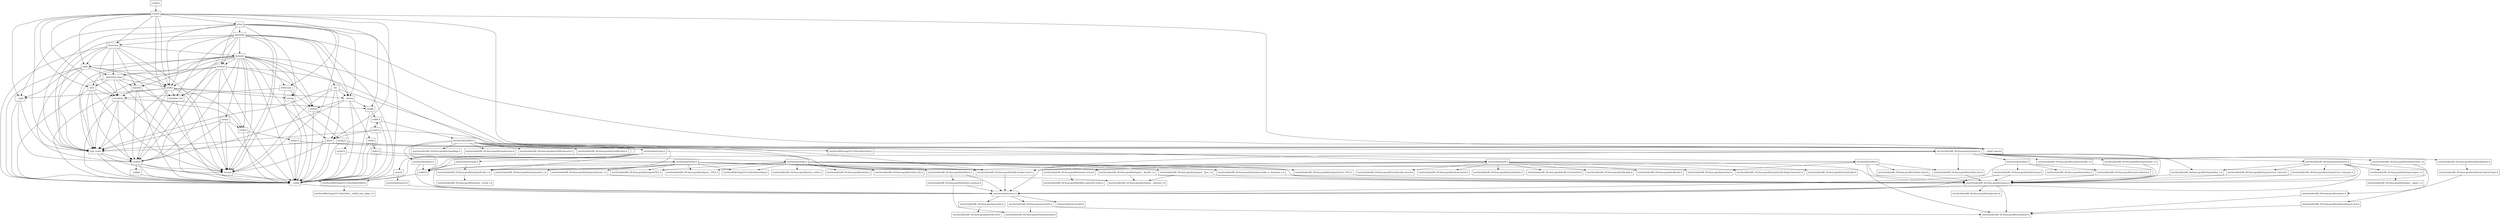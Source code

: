 digraph "dependencies" {
  header_0 [ shape="box", label="\<stdin\>" ];
  header_1 [ shape="box", label="variant" ];
  header_100 [ shape="box", label="iterator" ];
  header_101 [ shape="box", label="__functional_base" ];
  header_102 [ shape="box", label="typeinfo" ];
  header_103 [ shape="box", label="exception" ];
  header_104 [ shape="box", label="new" ];
  header_105 [ shape="box", label="algorithm" ];
  header_106 [ shape="box", label="memory" ];
  header_107 [ shape="box", label="tuple" ];
  header_108 [ shape="box", label="stdexcept" ];
  header_109 [ shape="box", label="cassert" ];
  header_11 [ shape="box", label="__tuple" ];
  header_110 [ shape="box", label="/usr/include/assert.h" ];
  header_111 [ shape="box", label="atomic" ];
  header_112 [ shape="box", label="functional" ];
  header_113 [ shape="box", label="bit" ];
  header_12 [ shape="box", label="cstddef" ];
  header_13 [ shape="box", label="version" ];
  header_14 [ shape="box", label="/usr/local/lib/clang/10.0.0/include/stddef.h" ];
  header_15 [ shape="box", label="/usr/local/lib/clang/10.0.0/include/__stddef_max_align_t.h" ];
  header_16 [ shape="box", label="__nullptr" ];
  header_17 [ shape="box", label="type_traits" ];
  header_18 [ shape="box", label="array" ];
  header_19 [ shape="box", label="utility" ];
  header_2 [ shape="box", label="__config" ];
  header_20 [ shape="box", label="initializer_list" ];
  header_21 [ shape="box", label="cstring" ];
  header_22 [ shape="box", label="string.h" ];
  header_23 [ shape="box", label="/usr/include/string.h" ];
  header_24 [ shape="box", label="/usr/include/x86_64-linux-gnu/bits/libc-header-start.h" ];
  header_25 [ shape="box", label="stddef.h" ];
  header_26 [ shape="box", label="/usr/include/x86_64-linux-gnu/bits/types/locale_t.h" ];
  header_27 [ shape="box", label="/usr/include/x86_64-linux-gnu/bits/types/__locale_t.h" ];
  header_28 [ shape="box", label="/usr/include/strings.h" ];
  header_29 [ shape="box", label="cstdint" ];
  header_3 [ shape="box", label="/usr/include/features.h" ];
  header_30 [ shape="box", label="stdint.h" ];
  header_31 [ shape="box", label="/usr/local/lib/clang/10.0.0/include/stdint.h" ];
  header_32 [ shape="box", label="/usr/include/stdint.h" ];
  header_33 [ shape="box", label="/usr/include/x86_64-linux-gnu/bits/types.h" ];
  header_34 [ shape="box", label="/usr/include/x86_64-linux-gnu/bits/typesizes.h" ];
  header_35 [ shape="box", label="/usr/include/x86_64-linux-gnu/bits/wchar.h" ];
  header_36 [ shape="box", label="/usr/include/x86_64-linux-gnu/bits/stdint-intn.h" ];
  header_37 [ shape="box", label="/usr/include/x86_64-linux-gnu/bits/stdint-uintn.h" ];
  header_38 [ shape="box", label="__debug" ];
  header_39 [ shape="box", label="iosfwd" ];
  header_4 [ shape="box", label="/usr/include/stdc-predef.h" ];
  header_40 [ shape="box", label="wchar.h" ];
  header_41 [ shape="box", label="/usr/include/wchar.h" ];
  header_42 [ shape="box", label="/usr/include/x86_64-linux-gnu/bits/floatn.h" ];
  header_43 [ shape="box", label="/usr/include/x86_64-linux-gnu/bits/floatn-common.h" ];
  header_44 [ shape="box", label="/usr/local/lib/clang/10.0.0/include/stdarg.h" ];
  header_45 [ shape="box", label="/usr/include/x86_64-linux-gnu/bits/types/wint_t.h" ];
  header_46 [ shape="box", label="/usr/include/x86_64-linux-gnu/bits/types/mbstate_t.h" ];
  header_47 [ shape="box", label="/usr/include/x86_64-linux-gnu/bits/types/__mbstate_t.h" ];
  header_48 [ shape="box", label="/usr/include/x86_64-linux-gnu/bits/types/__FILE.h" ];
  header_49 [ shape="box", label="/usr/include/x86_64-linux-gnu/bits/types/FILE.h" ];
  header_5 [ shape="box", label="/usr/include/x86_64-linux-gnu/sys/cdefs.h" ];
  header_50 [ shape="box", label="cstdlib" ];
  header_51 [ shape="box", label="stdlib.h" ];
  header_52 [ shape="box", label="/usr/include/stdlib.h" ];
  header_53 [ shape="box", label="/usr/include/x86_64-linux-gnu/bits/waitflags.h" ];
  header_54 [ shape="box", label="/usr/include/x86_64-linux-gnu/bits/waitstatus.h" ];
  header_55 [ shape="box", label="/usr/include/x86_64-linux-gnu/sys/types.h" ];
  header_56 [ shape="box", label="/usr/include/x86_64-linux-gnu/bits/types/clock_t.h" ];
  header_57 [ shape="box", label="/usr/include/x86_64-linux-gnu/bits/types/clockid_t.h" ];
  header_58 [ shape="box", label="/usr/include/x86_64-linux-gnu/bits/types/time_t.h" ];
  header_59 [ shape="box", label="/usr/include/x86_64-linux-gnu/bits/types/timer_t.h" ];
  header_6 [ shape="box", label="/usr/include/x86_64-linux-gnu/bits/wordsize.h" ];
  header_60 [ shape="box", label="/usr/include/endian.h" ];
  header_61 [ shape="box", label="/usr/include/x86_64-linux-gnu/bits/endian.h" ];
  header_62 [ shape="box", label="/usr/include/x86_64-linux-gnu/bits/byteswap.h" ];
  header_63 [ shape="box", label="/usr/include/x86_64-linux-gnu/bits/uintn-identity.h" ];
  header_64 [ shape="box", label="/usr/include/x86_64-linux-gnu/sys/select.h" ];
  header_65 [ shape="box", label="/usr/include/x86_64-linux-gnu/bits/select.h" ];
  header_66 [ shape="box", label="/usr/include/x86_64-linux-gnu/bits/types/sigset_t.h" ];
  header_67 [ shape="box", label="/usr/include/x86_64-linux-gnu/bits/types/__sigset_t.h" ];
  header_68 [ shape="box", label="/usr/include/x86_64-linux-gnu/bits/types/struct_timeval.h" ];
  header_69 [ shape="box", label="/usr/include/x86_64-linux-gnu/bits/types/struct_timespec.h" ];
  header_7 [ shape="box", label="/usr/include/x86_64-linux-gnu/bits/long-double.h" ];
  header_70 [ shape="box", label="/usr/include/x86_64-linux-gnu/bits/pthreadtypes.h" ];
  header_71 [ shape="box", label="/usr/include/x86_64-linux-gnu/bits/thread-shared-types.h" ];
  header_72 [ shape="box", label="/usr/include/x86_64-linux-gnu/bits/pthreadtypes-arch.h" ];
  header_73 [ shape="box", label="/usr/include/alloca.h" ];
  header_74 [ shape="box", label="/usr/include/x86_64-linux-gnu/bits/stdlib-bsearch.h" ];
  header_75 [ shape="box", label="/usr/include/x86_64-linux-gnu/bits/stdlib-float.h" ];
  header_76 [ shape="box", label="math.h" ];
  header_77 [ shape="box", label="/usr/include/math.h" ];
  header_78 [ shape="box", label="/usr/include/x86_64-linux-gnu/bits/math-vector.h" ];
  header_79 [ shape="box", label="/usr/include/x86_64-linux-gnu/bits/libm-simd-decl-stubs.h" ];
  header_8 [ shape="box", label="/usr/include/x86_64-linux-gnu/gnu/stubs.h" ];
  header_80 [ shape="box", label="/usr/include/x86_64-linux-gnu/bits/flt-eval-method.h" ];
  header_81 [ shape="box", label="/usr/include/x86_64-linux-gnu/bits/fp-logb.h" ];
  header_82 [ shape="box", label="/usr/include/x86_64-linux-gnu/bits/fp-fast.h" ];
  header_83 [ shape="box", label="/usr/include/x86_64-linux-gnu/bits/mathcalls-helper-functions.h" ];
  header_84 [ shape="box", label="/usr/include/x86_64-linux-gnu/bits/mathcalls.h" ];
  header_85 [ shape="box", label="/usr/include/x86_64-linux-gnu/bits/mathcalls-narrow.h" ];
  header_86 [ shape="box", label="/usr/include/x86_64-linux-gnu/bits/iscanonical.h" ];
  header_87 [ shape="box", label="/usr/include/x86_64-linux-gnu/bits/mathinline.h" ];
  header_88 [ shape="box", label="limits" ];
  header_89 [ shape="box", label="__undef_macros" ];
  header_9 [ shape="box", label="/usr/include/x86_64-linux-gnu/gnu/stubs-64.h" ];
  header_90 [ shape="box", label="cstdio" ];
  header_91 [ shape="box", label="stdio.h" ];
  header_92 [ shape="box", label="/usr/include/stdio.h" ];
  header_93 [ shape="box", label="/usr/include/x86_64-linux-gnu/bits/types/__fpos_t.h" ];
  header_94 [ shape="box", label="/usr/include/x86_64-linux-gnu/bits/types/__fpos64_t.h" ];
  header_95 [ shape="box", label="/usr/include/x86_64-linux-gnu/bits/types/struct_FILE.h" ];
  header_96 [ shape="box", label="/usr/include/x86_64-linux-gnu/bits/types/cookie_io_functions_t.h" ];
  header_97 [ shape="box", label="/usr/include/x86_64-linux-gnu/bits/stdio_lim.h" ];
  header_98 [ shape="box", label="/usr/include/x86_64-linux-gnu/bits/sys_errlist.h" ];
  header_99 [ shape="box", label="/usr/include/x86_64-linux-gnu/bits/stdio.h" ];
  header_60 -> header_61;
  header_60 -> header_63;
  header_60 -> header_62;
  header_60 -> header_3;
  header_63 -> header_33;
  header_62 -> header_3;
  header_62 -> header_33;
  header_65 -> header_6;
  header_64 -> header_58;
  header_64 -> header_33;
  header_64 -> header_65;
  header_64 -> header_3;
  header_64 -> header_66;
  header_64 -> header_69;
  header_64 -> header_68;
  header_66 -> header_67;
  header_69 -> header_33;
  header_68 -> header_33;
  header_72 -> header_6;
  header_73 -> header_25;
  header_73 -> header_3;
  header_70 -> header_71;
  header_71 -> header_72;
  header_76 -> header_51;
  header_76 -> header_17;
  header_76 -> header_2;
  header_76 -> header_77;
  header_76 -> header_88;
  header_77 -> header_24;
  header_77 -> header_33;
  header_77 -> header_86;
  header_77 -> header_42;
  header_77 -> header_83;
  header_77 -> header_82;
  header_77 -> header_78;
  header_77 -> header_80;
  header_77 -> header_87;
  header_77 -> header_81;
  header_77 -> header_85;
  header_77 -> header_84;
  header_78 -> header_79;
  header_112 -> header_17;
  header_112 -> header_13;
  header_112 -> header_19;
  header_112 -> header_2;
  header_112 -> header_107;
  header_112 -> header_106;
  header_112 -> header_101;
  header_112 -> header_103;
  header_112 -> header_102;
  header_113 -> header_17;
  header_113 -> header_38;
  header_113 -> header_13;
  header_113 -> header_89;
  header_113 -> header_88;
  header_113 -> header_2;
  header_110 -> header_3;
  header_111 -> header_29;
  header_111 -> header_17;
  header_111 -> header_2;
  header_111 -> header_12;
  header_111 -> header_13;
  header_46 -> header_47;
  header_43 -> header_7;
  header_43 -> header_3;
  header_42 -> header_43;
  header_42 -> header_3;
  header_41 -> header_26;
  header_41 -> header_25;
  header_41 -> header_24;
  header_41 -> header_35;
  header_41 -> header_46;
  header_41 -> header_45;
  header_41 -> header_44;
  header_41 -> header_42;
  header_41 -> header_49;
  header_41 -> header_48;
  header_40 -> header_2;
  header_40 -> header_41;
  header_105 -> header_17;
  header_105 -> header_38;
  header_105 -> header_12;
  header_105 -> header_13;
  header_105 -> header_21;
  header_105 -> header_20;
  header_105 -> header_19;
  header_105 -> header_89;
  header_105 -> header_2;
  header_105 -> header_106;
  header_105 -> header_112;
  header_105 -> header_100;
  header_105 -> header_113;
  header_104 -> header_17;
  header_104 -> header_2;
  header_104 -> header_12;
  header_104 -> header_103;
  header_104 -> header_13;
  header_107 -> header_17;
  header_107 -> header_11;
  header_107 -> header_12;
  header_107 -> header_13;
  header_107 -> header_19;
  header_107 -> header_2;
  header_107 -> header_101;
  header_106 -> header_109;
  header_106 -> header_17;
  header_106 -> header_29;
  header_106 -> header_12;
  header_106 -> header_39;
  header_106 -> header_13;
  header_106 -> header_21;
  header_106 -> header_19;
  header_106 -> header_89;
  header_106 -> header_88;
  header_106 -> header_2;
  header_106 -> header_108;
  header_106 -> header_104;
  header_106 -> header_107;
  header_106 -> header_111;
  header_106 -> header_101;
  header_106 -> header_100;
  header_106 -> header_102;
  header_101 -> header_17;
  header_101 -> header_19;
  header_101 -> header_2;
  header_101 -> header_104;
  header_101 -> header_103;
  header_101 -> header_102;
  header_100 -> header_17;
  header_100 -> header_38;
  header_100 -> header_12;
  header_100 -> header_39;
  header_100 -> header_13;
  header_100 -> header_20;
  header_100 -> header_2;
  header_100 -> header_101;
  header_5 -> header_6;
  header_5 -> header_7;
  header_2 -> header_3;
  header_3 -> header_4;
  header_3 -> header_5;
  header_3 -> header_8;
  header_0 -> header_1;
  header_1 -> header_17;
  header_1 -> header_11;
  header_1 -> header_13;
  header_1 -> header_18;
  header_1 -> header_20;
  header_1 -> header_19;
  header_1 -> header_89;
  header_1 -> header_88;
  header_1 -> header_2;
  header_1 -> header_104;
  header_1 -> header_107;
  header_1 -> header_112;
  header_1 -> header_103;
  header_8 -> header_9;
  header_58 -> header_33;
  header_59 -> header_33;
  header_50 -> header_51;
  header_50 -> header_2;
  header_51 -> header_76;
  header_51 -> header_52;
  header_51 -> header_2;
  header_52 -> header_26;
  header_52 -> header_25;
  header_52 -> header_24;
  header_52 -> header_53;
  header_52 -> header_54;
  header_52 -> header_55;
  header_52 -> header_73;
  header_52 -> header_42;
  header_52 -> header_74;
  header_52 -> header_75;
  header_55 -> header_58;
  header_55 -> header_59;
  header_55 -> header_60;
  header_55 -> header_25;
  header_55 -> header_33;
  header_55 -> header_56;
  header_55 -> header_57;
  header_55 -> header_36;
  header_55 -> header_70;
  header_55 -> header_3;
  header_55 -> header_64;
  header_56 -> header_33;
  header_57 -> header_33;
  header_29 -> header_2;
  header_29 -> header_30;
  header_28 -> header_25;
  header_28 -> header_26;
  header_28 -> header_3;
  header_25 -> header_14;
  header_24 -> header_3;
  header_26 -> header_27;
  header_21 -> header_2;
  header_21 -> header_22;
  header_20 -> header_2;
  header_20 -> header_12;
  header_23 -> header_25;
  header_23 -> header_24;
  header_23 -> header_26;
  header_23 -> header_28;
  header_22 -> header_2;
  header_22 -> header_23;
  header_38 -> header_50;
  header_38 -> header_90;
  header_38 -> header_2;
  header_38 -> header_12;
  header_38 -> header_39;
  header_39 -> header_2;
  header_39 -> header_40;
  header_36 -> header_33;
  header_37 -> header_33;
  header_32 -> header_36;
  header_32 -> header_24;
  header_32 -> header_35;
  header_32 -> header_33;
  header_32 -> header_6;
  header_32 -> header_37;
  header_33 -> header_6;
  header_33 -> header_34;
  header_33 -> header_3;
  header_30 -> header_2;
  header_30 -> header_31;
  header_31 -> header_32;
  header_109 -> header_2;
  header_109 -> header_110;
  header_108 -> header_2;
  header_108 -> header_103;
  header_108 -> header_39;
  header_88 -> header_89;
  header_88 -> header_17;
  header_88 -> header_2;
  header_88 -> header_13;
  header_103 -> header_50;
  header_103 -> header_17;
  header_103 -> header_2;
  header_103 -> header_12;
  header_103 -> header_13;
  header_102 -> header_29;
  header_102 -> header_2;
  header_102 -> header_12;
  header_102 -> header_103;
  header_14 -> header_15;
  header_16 -> header_2;
  header_17 -> header_2;
  header_17 -> header_12;
  header_17 -> header_13;
  header_11 -> header_17;
  header_11 -> header_2;
  header_11 -> header_12;
  header_12 -> header_14;
  header_12 -> header_16;
  header_12 -> header_2;
  header_12 -> header_13;
  header_13 -> header_2;
  header_18 -> header_17;
  header_18 -> header_11;
  header_18 -> header_38;
  header_18 -> header_13;
  header_18 -> header_50;
  header_18 -> header_19;
  header_18 -> header_2;
  header_18 -> header_108;
  header_18 -> header_105;
  header_18 -> header_100;
  header_19 -> header_38;
  header_19 -> header_17;
  header_19 -> header_29;
  header_19 -> header_11;
  header_19 -> header_12;
  header_19 -> header_13;
  header_19 -> header_21;
  header_19 -> header_20;
  header_19 -> header_2;
  header_94 -> header_47;
  header_94 -> header_33;
  header_95 -> header_33;
  header_96 -> header_33;
  header_90 -> header_2;
  header_90 -> header_91;
  header_91 -> header_2;
  header_91 -> header_92;
  header_92 -> header_97;
  header_92 -> header_25;
  header_92 -> header_24;
  header_92 -> header_33;
  header_92 -> header_44;
  header_92 -> header_98;
  header_92 -> header_99;
  header_92 -> header_94;
  header_92 -> header_95;
  header_92 -> header_96;
  header_92 -> header_48;
  header_92 -> header_49;
  header_92 -> header_93;
  header_93 -> header_47;
  header_93 -> header_33;
}